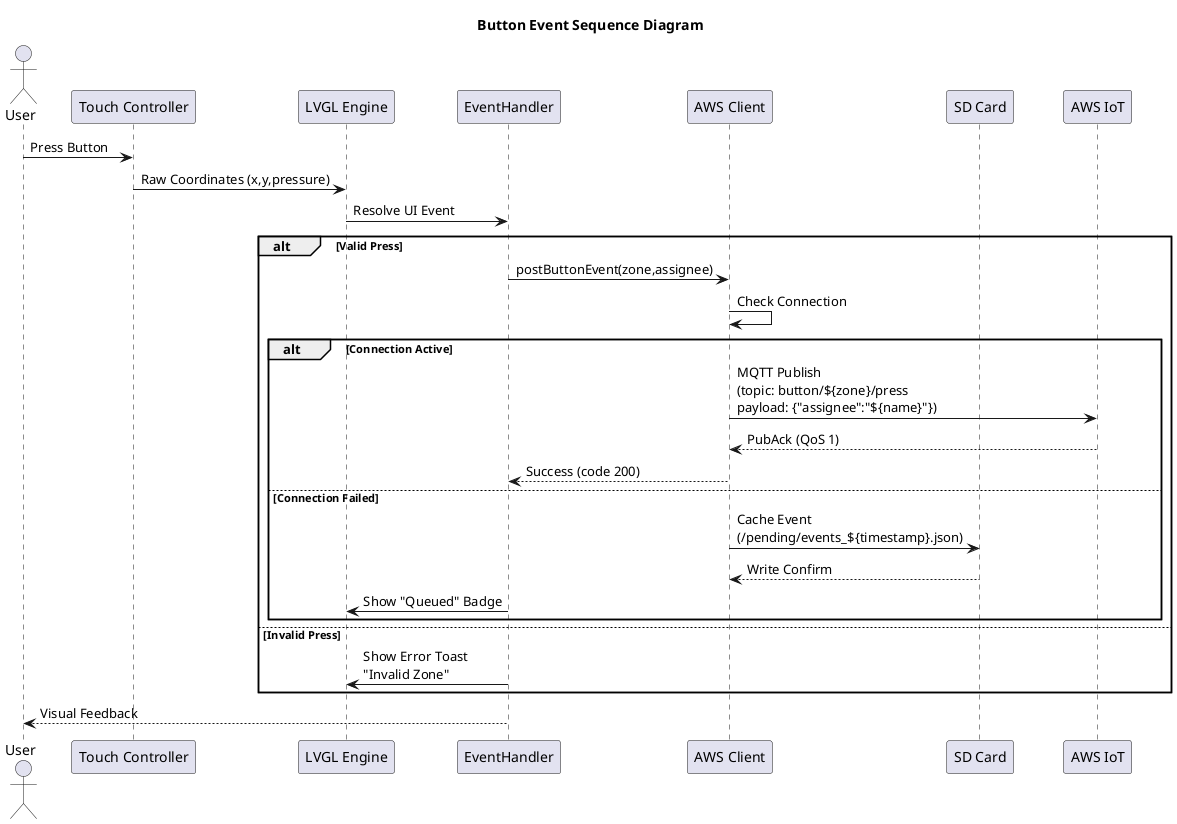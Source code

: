 @startuml
'/**
' * @file sequence.puml 
' * @brief Button Press Event Sequence Flow
' *
' * Documents the end-to-end flow from physical button press
' * to cloud notification and error handling
' *
' * Sequence:
' * 1. Physical interaction
' * 2. UI event processing  
' * 3. Cloud communication
' * 4. Offline fallback
' *
' * Error Conditions:
' * - Invalid touch coordinates
' * - Network unavailable
' */
title Button Event Sequence Diagram
skinparam ParticipantPadding 20
skinparam BoxPadding 10

actor User
participant "Touch Controller" as touch
participant "LVGL Engine" as lvgl
participant "EventHandler" as handler
participant "AWS Client" as aws
participant "SD Card" as sd

User -> touch : Press Button
touch -> lvgl : Raw Coordinates (x,y,pressure)
lvgl -> handler : Resolve UI Event

alt Valid Press
  handler -> aws : postButtonEvent(zone,assignee)
  
  aws -> aws : Check Connection
  alt Connection Active
    aws -> "AWS IoT" : MQTT Publish\n(topic: button/${zone}/press\npayload: {"assignee":"${name}"})
    "AWS IoT" --> aws : PubAck (QoS 1)
    aws --> handler : Success (code 200)
  else Connection Failed
    aws -> sd : Cache Event\n(/pending/events_${timestamp}.json)
    sd --> aws : Write Confirm
    handler -> lvgl : Show "Queued" Badge
  end
  
else Invalid Press
  handler -> lvgl : Show Error Toast\n"Invalid Zone"
end

handler --> User : Visual Feedback
@enduml
